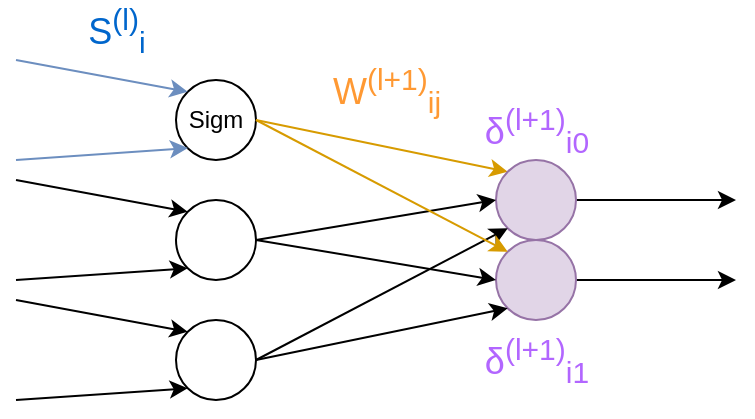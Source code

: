 <mxfile version="14.6.9"><diagram id="QFz6XW2TArw-UBWQGaWW" name="Page-1"><mxGraphModel dx="1422" dy="799" grid="1" gridSize="10" guides="1" tooltips="1" connect="1" arrows="1" fold="1" page="1" pageScale="1" pageWidth="827" pageHeight="1169" math="0" shadow="0"><root><mxCell id="0"/><mxCell id="1" parent="0"/><mxCell id="KZnOcSAcmyjlDuHLsLDE-1" value="Sigm" style="ellipse;whiteSpace=wrap;html=1;aspect=fixed;" parent="1" vertex="1"><mxGeometry x="200" y="180" width="40" height="40" as="geometry"/></mxCell><mxCell id="KZnOcSAcmyjlDuHLsLDE-2" value="" style="endArrow=classic;html=1;exitX=1;exitY=0.5;exitDx=0;exitDy=0;entryX=0;entryY=0;entryDx=0;entryDy=0;fillColor=#ffe6cc;strokeColor=#d79b00;" parent="1" source="KZnOcSAcmyjlDuHLsLDE-1" target="KZnOcSAcmyjlDuHLsLDE-6" edge="1"><mxGeometry width="50" height="50" relative="1" as="geometry"><mxPoint x="280" y="260" as="sourcePoint"/><mxPoint x="290" y="210" as="targetPoint"/></mxGeometry></mxCell><mxCell id="KZnOcSAcmyjlDuHLsLDE-3" value="" style="ellipse;whiteSpace=wrap;html=1;aspect=fixed;" parent="1" vertex="1"><mxGeometry x="200" y="240" width="40" height="40" as="geometry"/></mxCell><mxCell id="KZnOcSAcmyjlDuHLsLDE-4" value="" style="ellipse;whiteSpace=wrap;html=1;aspect=fixed;" parent="1" vertex="1"><mxGeometry x="200" y="300" width="40" height="40" as="geometry"/></mxCell><mxCell id="KZnOcSAcmyjlDuHLsLDE-5" value="" style="edgeStyle=orthogonalEdgeStyle;rounded=0;orthogonalLoop=1;jettySize=auto;html=1;" parent="1" source="KZnOcSAcmyjlDuHLsLDE-6" edge="1"><mxGeometry relative="1" as="geometry"><mxPoint x="480" y="240" as="targetPoint"/></mxGeometry></mxCell><mxCell id="KZnOcSAcmyjlDuHLsLDE-6" value="" style="ellipse;whiteSpace=wrap;html=1;aspect=fixed;fillColor=#e1d5e7;strokeColor=#9673a6;" parent="1" vertex="1"><mxGeometry x="360" y="220" width="40" height="40" as="geometry"/></mxCell><mxCell id="KZnOcSAcmyjlDuHLsLDE-7" value="" style="endArrow=classic;html=1;exitX=1;exitY=0.5;exitDx=0;exitDy=0;entryX=0;entryY=1;entryDx=0;entryDy=0;" parent="1" source="KZnOcSAcmyjlDuHLsLDE-4" target="KZnOcSAcmyjlDuHLsLDE-6" edge="1"><mxGeometry width="50" height="50" relative="1" as="geometry"><mxPoint x="220" y="380" as="sourcePoint"/><mxPoint x="270" y="330" as="targetPoint"/></mxGeometry></mxCell><mxCell id="KZnOcSAcmyjlDuHLsLDE-8" value="" style="endArrow=classic;html=1;exitX=1;exitY=0.5;exitDx=0;exitDy=0;entryX=0;entryY=0.5;entryDx=0;entryDy=0;" parent="1" source="KZnOcSAcmyjlDuHLsLDE-3" target="KZnOcSAcmyjlDuHLsLDE-6" edge="1"><mxGeometry width="50" height="50" relative="1" as="geometry"><mxPoint x="250" y="420" as="sourcePoint"/><mxPoint x="300" y="370" as="targetPoint"/></mxGeometry></mxCell><mxCell id="KZnOcSAcmyjlDuHLsLDE-9" value="" style="edgeStyle=orthogonalEdgeStyle;rounded=0;orthogonalLoop=1;jettySize=auto;html=1;" parent="1" source="KZnOcSAcmyjlDuHLsLDE-10" edge="1"><mxGeometry relative="1" as="geometry"><mxPoint x="480" y="280" as="targetPoint"/></mxGeometry></mxCell><mxCell id="KZnOcSAcmyjlDuHLsLDE-10" value="" style="ellipse;whiteSpace=wrap;html=1;aspect=fixed;fillColor=#e1d5e7;strokeColor=#9673a6;" parent="1" vertex="1"><mxGeometry x="360" y="260" width="40" height="40" as="geometry"/></mxCell><mxCell id="KZnOcSAcmyjlDuHLsLDE-11" value="" style="endArrow=classic;html=1;exitX=1;exitY=0.5;exitDx=0;exitDy=0;entryX=0;entryY=1;entryDx=0;entryDy=0;" parent="1" source="KZnOcSAcmyjlDuHLsLDE-4" target="KZnOcSAcmyjlDuHLsLDE-10" edge="1"><mxGeometry width="50" height="50" relative="1" as="geometry"><mxPoint x="260" y="440" as="sourcePoint"/><mxPoint x="310" y="390" as="targetPoint"/></mxGeometry></mxCell><mxCell id="KZnOcSAcmyjlDuHLsLDE-12" value="" style="endArrow=classic;html=1;exitX=1;exitY=0.5;exitDx=0;exitDy=0;entryX=0;entryY=0.5;entryDx=0;entryDy=0;" parent="1" source="KZnOcSAcmyjlDuHLsLDE-3" target="KZnOcSAcmyjlDuHLsLDE-10" edge="1"><mxGeometry width="50" height="50" relative="1" as="geometry"><mxPoint x="250" y="330" as="sourcePoint"/><mxPoint x="335.858" y="324.142" as="targetPoint"/></mxGeometry></mxCell><mxCell id="KZnOcSAcmyjlDuHLsLDE-13" value="" style="endArrow=classic;html=1;exitX=1;exitY=0.5;exitDx=0;exitDy=0;entryX=0;entryY=0;entryDx=0;entryDy=0;fillColor=#ffe6cc;strokeColor=#d79b00;" parent="1" source="KZnOcSAcmyjlDuHLsLDE-1" target="KZnOcSAcmyjlDuHLsLDE-10" edge="1"><mxGeometry width="50" height="50" relative="1" as="geometry"><mxPoint x="260" y="340" as="sourcePoint"/><mxPoint x="345.858" y="334.142" as="targetPoint"/></mxGeometry></mxCell><mxCell id="KZnOcSAcmyjlDuHLsLDE-15" value="&lt;div&gt;&lt;font style=&quot;font-size: 18px&quot; color=&quot;#0066CC&quot;&gt;S&lt;sup&gt;(l)&lt;/sup&gt;&lt;sub&gt;i&lt;/sub&gt;&lt;/font&gt;&lt;/div&gt;" style="text;html=1;align=center;verticalAlign=middle;resizable=0;points=[];autosize=1;strokeColor=none;" parent="1" vertex="1"><mxGeometry x="150" y="140" width="40" height="30" as="geometry"/></mxCell><mxCell id="KZnOcSAcmyjlDuHLsLDE-16" value="&lt;font style=&quot;font-size: 18px&quot; color=&quot;#FF9933&quot;&gt;W&lt;sup&gt;(l+1)&lt;/sup&gt;&lt;sub&gt;ij&lt;/sub&gt;&lt;/font&gt;" style="text;html=1;align=center;verticalAlign=middle;resizable=0;points=[];autosize=1;strokeColor=none;" parent="1" vertex="1"><mxGeometry x="270" y="170" width="70" height="30" as="geometry"/></mxCell><mxCell id="t2q9d4itUO0yC7fKrvgV-1" value="" style="endArrow=classic;html=1;fillColor=#dae8fc;strokeColor=#6c8ebf;" edge="1" parent="1"><mxGeometry width="50" height="50" relative="1" as="geometry"><mxPoint x="120" y="220" as="sourcePoint"/><mxPoint x="206" y="214" as="targetPoint"/></mxGeometry></mxCell><mxCell id="t2q9d4itUO0yC7fKrvgV-2" value="" style="endArrow=classic;html=1;entryX=0;entryY=1;entryDx=0;entryDy=0;" edge="1" parent="1" target="KZnOcSAcmyjlDuHLsLDE-3"><mxGeometry width="50" height="50" relative="1" as="geometry"><mxPoint x="120" y="280" as="sourcePoint"/><mxPoint x="200" y="260" as="targetPoint"/></mxGeometry></mxCell><mxCell id="t2q9d4itUO0yC7fKrvgV-3" value="" style="endArrow=classic;html=1;entryX=0;entryY=1;entryDx=0;entryDy=0;" edge="1" parent="1" target="KZnOcSAcmyjlDuHLsLDE-4"><mxGeometry width="50" height="50" relative="1" as="geometry"><mxPoint x="120" y="340" as="sourcePoint"/><mxPoint x="200" y="319.5" as="targetPoint"/></mxGeometry></mxCell><mxCell id="t2q9d4itUO0yC7fKrvgV-4" value="" style="endArrow=classic;html=1;entryX=0;entryY=0;entryDx=0;entryDy=0;fillColor=#dae8fc;strokeColor=#6c8ebf;" edge="1" parent="1" target="KZnOcSAcmyjlDuHLsLDE-1"><mxGeometry width="50" height="50" relative="1" as="geometry"><mxPoint x="120" y="170" as="sourcePoint"/><mxPoint x="190" y="170" as="targetPoint"/></mxGeometry></mxCell><mxCell id="t2q9d4itUO0yC7fKrvgV-5" value="" style="endArrow=classic;html=1;entryX=0;entryY=0;entryDx=0;entryDy=0;" edge="1" parent="1" target="KZnOcSAcmyjlDuHLsLDE-3"><mxGeometry width="50" height="50" relative="1" as="geometry"><mxPoint x="120" y="230" as="sourcePoint"/><mxPoint x="200" y="260" as="targetPoint"/></mxGeometry></mxCell><mxCell id="t2q9d4itUO0yC7fKrvgV-6" value="" style="endArrow=classic;html=1;entryX=0;entryY=0;entryDx=0;entryDy=0;" edge="1" parent="1" target="KZnOcSAcmyjlDuHLsLDE-4"><mxGeometry width="50" height="50" relative="1" as="geometry"><mxPoint x="120" y="290" as="sourcePoint"/><mxPoint x="200" y="320" as="targetPoint"/></mxGeometry></mxCell><mxCell id="t2q9d4itUO0yC7fKrvgV-7" value="&lt;font style=&quot;font-size: 18px&quot; color=&quot;#B266FF&quot;&gt;&lt;span class=&quot;ILfuVd NA6bn&quot;&gt;&lt;span class=&quot;hgKElc&quot;&gt;δ&lt;sup&gt;(l+1)&lt;/sup&gt;&lt;sub&gt;i0&lt;/sub&gt;&lt;/span&gt;&lt;/span&gt;&lt;/font&gt;" style="text;html=1;align=center;verticalAlign=middle;resizable=0;points=[];autosize=1;strokeColor=none;" vertex="1" parent="1"><mxGeometry x="345" y="190" width="70" height="30" as="geometry"/></mxCell><mxCell id="t2q9d4itUO0yC7fKrvgV-8" value="&lt;font style=&quot;font-size: 18px&quot; color=&quot;#B266FF&quot;&gt;&lt;span class=&quot;ILfuVd NA6bn&quot;&gt;&lt;span class=&quot;hgKElc&quot;&gt;δ&lt;sup&gt;(l+1)&lt;/sup&gt;&lt;sub&gt;i1&lt;/sub&gt;&lt;/span&gt;&lt;/span&gt;&lt;/font&gt;" style="text;html=1;align=center;verticalAlign=middle;resizable=0;points=[];autosize=1;strokeColor=none;" vertex="1" parent="1"><mxGeometry x="345" y="305" width="70" height="30" as="geometry"/></mxCell></root></mxGraphModel></diagram></mxfile>